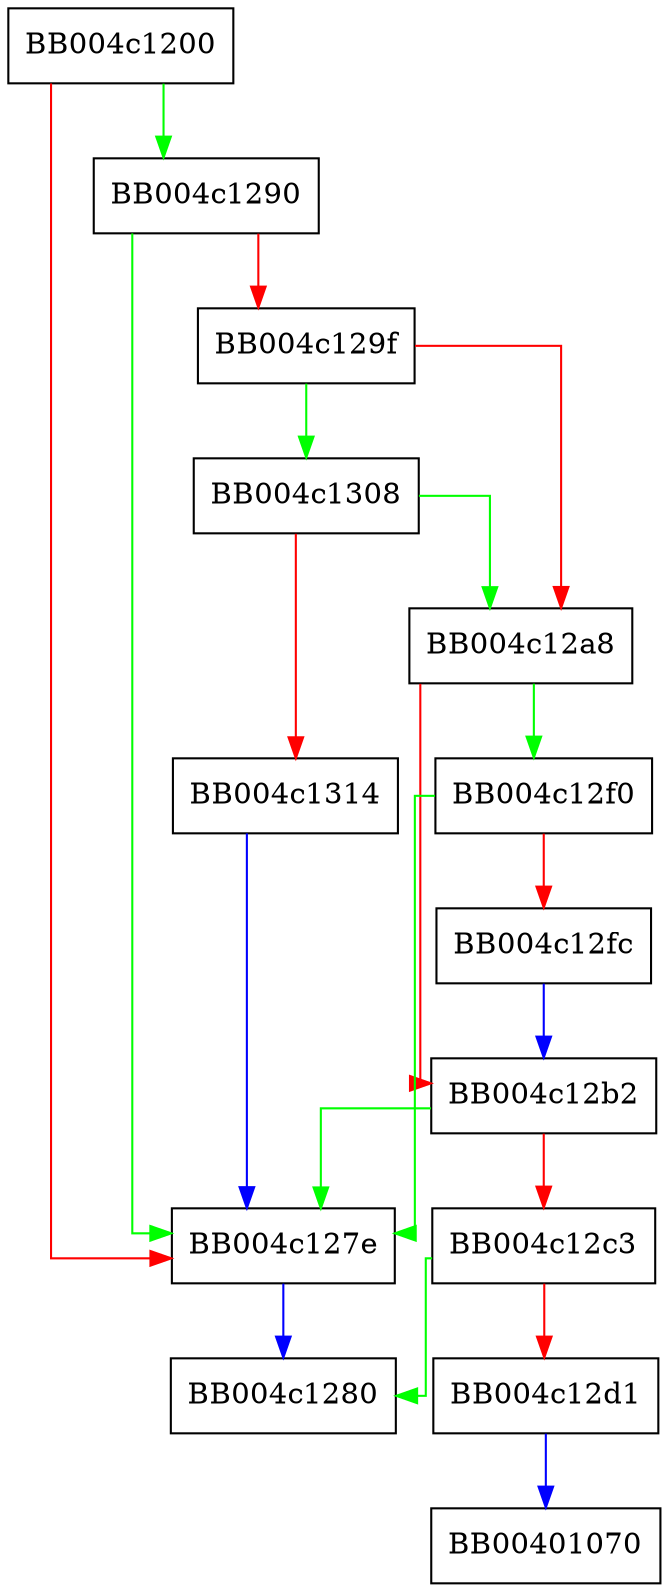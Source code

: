digraph ossl_quic_wire_encode_frame_stream {
  node [shape="box"];
  graph [splines=ortho];
  BB004c1200 -> BB004c1290 [color="green"];
  BB004c1200 -> BB004c127e [color="red"];
  BB004c127e -> BB004c1280 [color="blue"];
  BB004c1290 -> BB004c127e [color="green"];
  BB004c1290 -> BB004c129f [color="red"];
  BB004c129f -> BB004c1308 [color="green"];
  BB004c129f -> BB004c12a8 [color="red"];
  BB004c12a8 -> BB004c12f0 [color="green"];
  BB004c12a8 -> BB004c12b2 [color="red"];
  BB004c12b2 -> BB004c127e [color="green"];
  BB004c12b2 -> BB004c12c3 [color="red"];
  BB004c12c3 -> BB004c1280 [color="green"];
  BB004c12c3 -> BB004c12d1 [color="red"];
  BB004c12d1 -> BB00401070 [color="blue"];
  BB004c12f0 -> BB004c127e [color="green"];
  BB004c12f0 -> BB004c12fc [color="red"];
  BB004c12fc -> BB004c12b2 [color="blue"];
  BB004c1308 -> BB004c12a8 [color="green"];
  BB004c1308 -> BB004c1314 [color="red"];
  BB004c1314 -> BB004c127e [color="blue"];
}